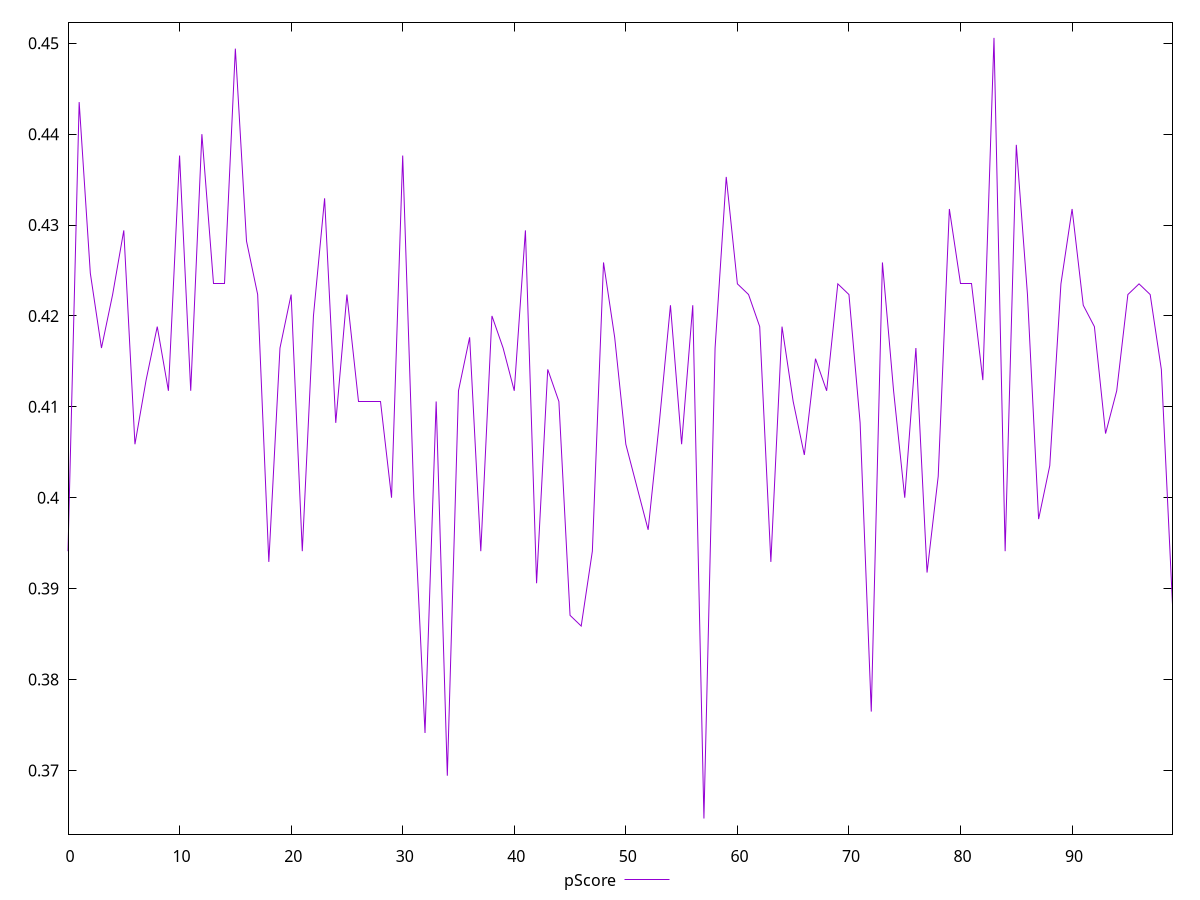 reset

$pScore <<EOF
0 0.3941176470588235
1 0.4435294117647059
2 0.42470588235294116
3 0.41647058823529415
4 0.4223529411764706
5 0.4294117647058824
6 0.40588235294117647
7 0.41294117647058826
8 0.4188235294117647
9 0.4117647058823529
10 0.4376470588235294
11 0.4117647058823529
12 0.44
13 0.4235294117647059
14 0.4235294117647059
15 0.44941176470588234
16 0.42823529411764705
17 0.4223529411764706
18 0.39294117647058824
19 0.41647058823529415
20 0.4223529411764706
21 0.3941176470588235
22 0.42
23 0.4329411764705882
24 0.40823529411764703
25 0.4223529411764706
26 0.41058823529411764
27 0.41058823529411764
28 0.41058823529411764
29 0.4
30 0.4376470588235294
31 0.4
32 0.37411764705882355
33 0.41058823529411764
34 0.36941176470588233
35 0.4117647058823529
36 0.4176470588235294
37 0.3941176470588235
38 0.42
39 0.41647058823529415
40 0.4117647058823529
41 0.4294117647058824
42 0.3905882352941176
43 0.41411764705882353
44 0.41058823529411764
45 0.3870588235294118
46 0.38588235294117645
47 0.3941176470588235
48 0.4258823529411765
49 0.4176470588235294
50 0.40588235294117647
51 0.4011764705882353
52 0.39647058823529413
53 0.40823529411764703
54 0.42117647058823526
55 0.40588235294117647
56 0.42117647058823526
57 0.3647058823529412
58 0.41647058823529415
59 0.43529411764705883
60 0.4235294117647059
61 0.4223529411764706
62 0.4188235294117647
63 0.39294117647058824
64 0.4188235294117647
65 0.41058823529411764
66 0.4047058823529412
67 0.4152941176470588
68 0.4117647058823529
69 0.4235294117647059
70 0.4223529411764706
71 0.40823529411764703
72 0.3764705882352941
73 0.4258823529411765
74 0.4117647058823529
75 0.4
76 0.41647058823529415
77 0.3917647058823529
78 0.4023529411764706
79 0.43176470588235294
80 0.4235294117647059
81 0.4235294117647059
82 0.41294117647058826
83 0.4505882352941176
84 0.3941176470588235
85 0.4388235294117647
86 0.4223529411764706
87 0.3976470588235294
88 0.4035294117647059
89 0.4235294117647059
90 0.43176470588235294
91 0.42117647058823526
92 0.4188235294117647
93 0.40705882352941175
94 0.4117647058823529
95 0.4223529411764706
96 0.4235294117647059
97 0.4223529411764706
98 0.41411764705882353
99 0.38823529411764707
EOF

set key outside below
set xrange [0:99]
set yrange [0.36298823529411767:0.45230588235294117]
set trange [0.36298823529411767:0.45230588235294117]
set terminal svg size 640, 500 enhanced background rgb 'white'
set output "report_00015_2021-02-09T16-11-33.973Z/uses-text-compression/samples/pages+cached+noadtech+nomedia+nocss/pScore/values.svg"

plot $pScore title "pScore" with line

reset
